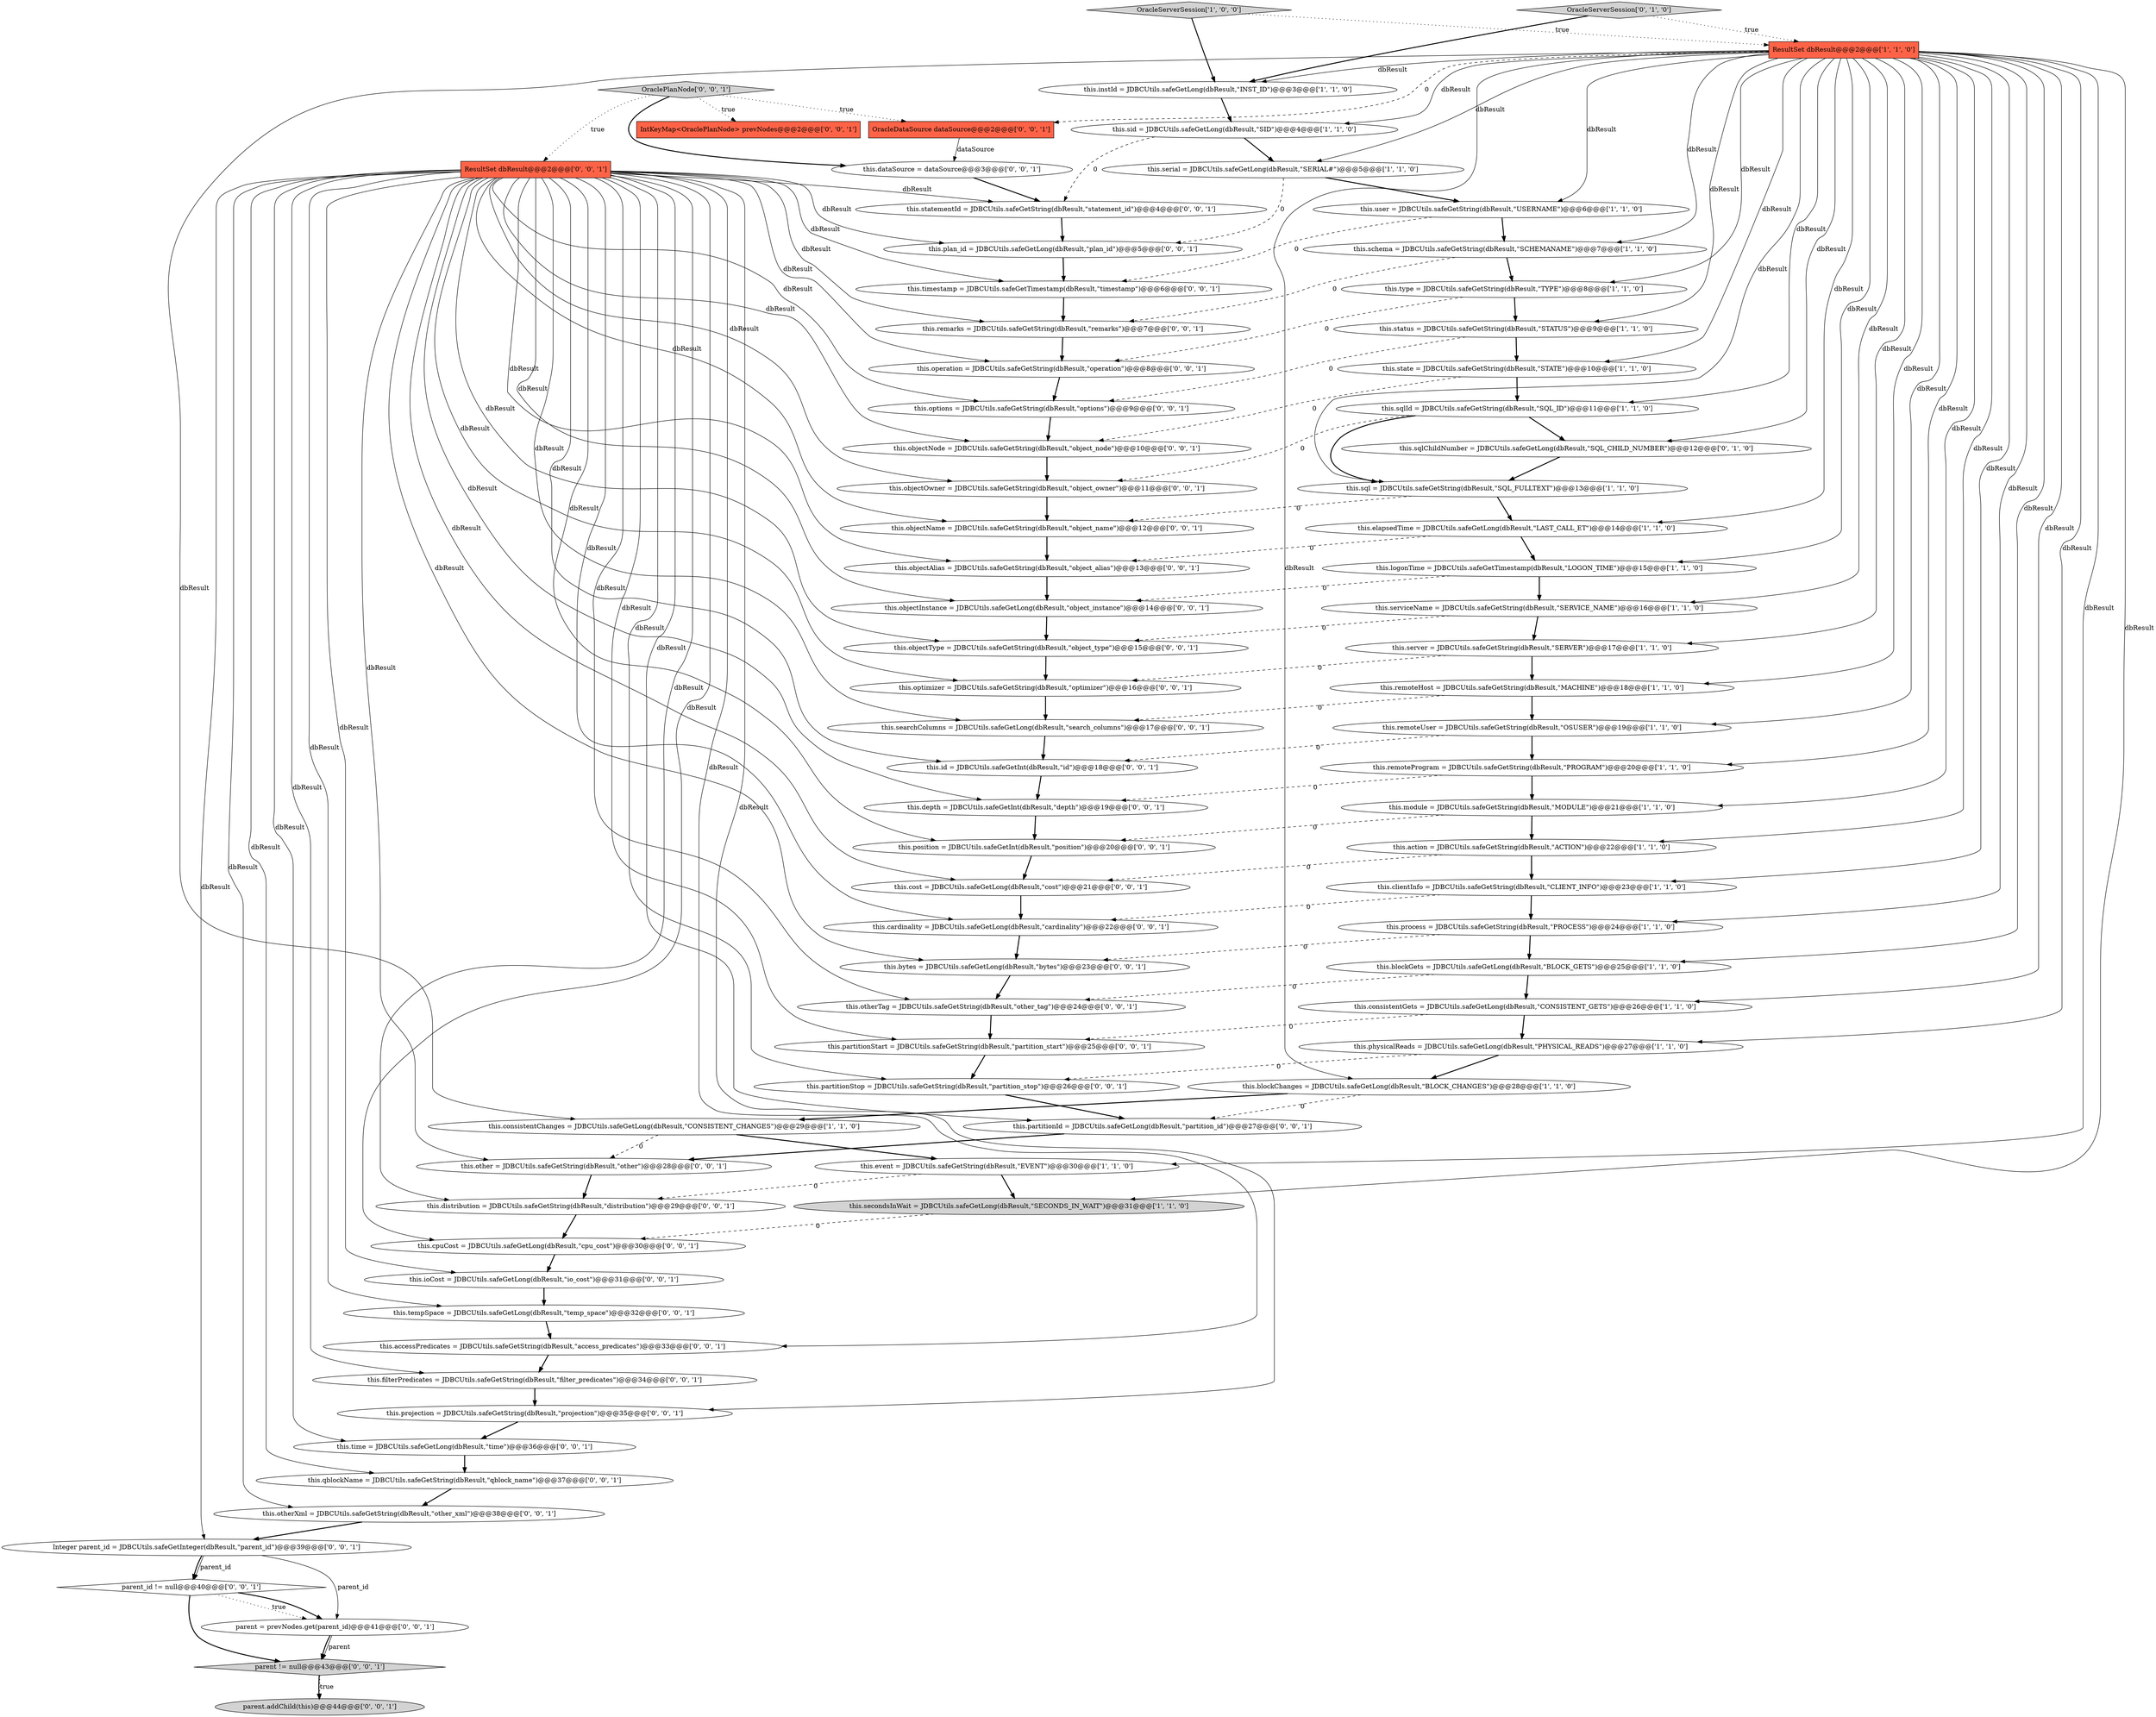digraph {
29 [style = filled, label = "this.server = JDBCUtils.safeGetString(dbResult,\"SERVER\")@@@17@@@['1', '1', '0']", fillcolor = white, shape = ellipse image = "AAA0AAABBB1BBB"];
22 [style = filled, label = "this.remoteUser = JDBCUtils.safeGetString(dbResult,\"OSUSER\")@@@19@@@['1', '1', '0']", fillcolor = white, shape = ellipse image = "AAA0AAABBB1BBB"];
26 [style = filled, label = "ResultSet dbResult@@@2@@@['1', '1', '0']", fillcolor = tomato, shape = box image = "AAA0AAABBB1BBB"];
35 [style = filled, label = "parent.addChild(this)@@@44@@@['0', '0', '1']", fillcolor = lightgray, shape = ellipse image = "AAA0AAABBB3BBB"];
37 [style = filled, label = "parent_id != null@@@40@@@['0', '0', '1']", fillcolor = white, shape = diamond image = "AAA0AAABBB3BBB"];
1 [style = filled, label = "this.serial = JDBCUtils.safeGetLong(dbResult,\"SERIAL#\")@@@5@@@['1', '1', '0']", fillcolor = white, shape = ellipse image = "AAA0AAABBB1BBB"];
62 [style = filled, label = "this.timestamp = JDBCUtils.safeGetTimestamp(dbResult,\"timestamp\")@@@6@@@['0', '0', '1']", fillcolor = white, shape = ellipse image = "AAA0AAABBB3BBB"];
2 [style = filled, label = "this.consistentGets = JDBCUtils.safeGetLong(dbResult,\"CONSISTENT_GETS\")@@@26@@@['1', '1', '0']", fillcolor = white, shape = ellipse image = "AAA0AAABBB1BBB"];
16 [style = filled, label = "this.instId = JDBCUtils.safeGetLong(dbResult,\"INST_ID\")@@@3@@@['1', '1', '0']", fillcolor = white, shape = ellipse image = "AAA0AAABBB1BBB"];
32 [style = filled, label = "this.accessPredicates = JDBCUtils.safeGetString(dbResult,\"access_predicates\")@@@33@@@['0', '0', '1']", fillcolor = white, shape = ellipse image = "AAA0AAABBB3BBB"];
57 [style = filled, label = "this.other = JDBCUtils.safeGetString(dbResult,\"other\")@@@28@@@['0', '0', '1']", fillcolor = white, shape = ellipse image = "AAA0AAABBB3BBB"];
39 [style = filled, label = "this.filterPredicates = JDBCUtils.safeGetString(dbResult,\"filter_predicates\")@@@34@@@['0', '0', '1']", fillcolor = white, shape = ellipse image = "AAA0AAABBB3BBB"];
7 [style = filled, label = "this.elapsedTime = JDBCUtils.safeGetLong(dbResult,\"LAST_CALL_ET\")@@@14@@@['1', '1', '0']", fillcolor = white, shape = ellipse image = "AAA0AAABBB1BBB"];
17 [style = filled, label = "this.serviceName = JDBCUtils.safeGetString(dbResult,\"SERVICE_NAME\")@@@16@@@['1', '1', '0']", fillcolor = white, shape = ellipse image = "AAA0AAABBB1BBB"];
64 [style = filled, label = "this.objectInstance = JDBCUtils.safeGetLong(dbResult,\"object_instance\")@@@14@@@['0', '0', '1']", fillcolor = white, shape = ellipse image = "AAA0AAABBB3BBB"];
55 [style = filled, label = "this.objectOwner = JDBCUtils.safeGetString(dbResult,\"object_owner\")@@@11@@@['0', '0', '1']", fillcolor = white, shape = ellipse image = "AAA0AAABBB3BBB"];
24 [style = filled, label = "this.process = JDBCUtils.safeGetString(dbResult,\"PROCESS\")@@@24@@@['1', '1', '0']", fillcolor = white, shape = ellipse image = "AAA0AAABBB1BBB"];
58 [style = filled, label = "this.cost = JDBCUtils.safeGetLong(dbResult,\"cost\")@@@21@@@['0', '0', '1']", fillcolor = white, shape = ellipse image = "AAA0AAABBB3BBB"];
13 [style = filled, label = "this.consistentChanges = JDBCUtils.safeGetLong(dbResult,\"CONSISTENT_CHANGES\")@@@29@@@['1', '1', '0']", fillcolor = white, shape = ellipse image = "AAA0AAABBB1BBB"];
73 [style = filled, label = "this.statementId = JDBCUtils.safeGetString(dbResult,\"statement_id\")@@@4@@@['0', '0', '1']", fillcolor = white, shape = ellipse image = "AAA0AAABBB3BBB"];
63 [style = filled, label = "Integer parent_id = JDBCUtils.safeGetInteger(dbResult,\"parent_id\")@@@39@@@['0', '0', '1']", fillcolor = white, shape = ellipse image = "AAA0AAABBB3BBB"];
41 [style = filled, label = "this.operation = JDBCUtils.safeGetString(dbResult,\"operation\")@@@8@@@['0', '0', '1']", fillcolor = white, shape = ellipse image = "AAA0AAABBB3BBB"];
18 [style = filled, label = "this.action = JDBCUtils.safeGetString(dbResult,\"ACTION\")@@@22@@@['1', '1', '0']", fillcolor = white, shape = ellipse image = "AAA0AAABBB1BBB"];
36 [style = filled, label = "ResultSet dbResult@@@2@@@['0', '0', '1']", fillcolor = tomato, shape = box image = "AAA0AAABBB3BBB"];
53 [style = filled, label = "this.position = JDBCUtils.safeGetInt(dbResult,\"position\")@@@20@@@['0', '0', '1']", fillcolor = white, shape = ellipse image = "AAA0AAABBB3BBB"];
61 [style = filled, label = "this.time = JDBCUtils.safeGetLong(dbResult,\"time\")@@@36@@@['0', '0', '1']", fillcolor = white, shape = ellipse image = "AAA0AAABBB3BBB"];
25 [style = filled, label = "this.physicalReads = JDBCUtils.safeGetLong(dbResult,\"PHYSICAL_READS\")@@@27@@@['1', '1', '0']", fillcolor = white, shape = ellipse image = "AAA0AAABBB1BBB"];
27 [style = filled, label = "this.logonTime = JDBCUtils.safeGetTimestamp(dbResult,\"LOGON_TIME\")@@@15@@@['1', '1', '0']", fillcolor = white, shape = ellipse image = "AAA0AAABBB1BBB"];
54 [style = filled, label = "this.remarks = JDBCUtils.safeGetString(dbResult,\"remarks\")@@@7@@@['0', '0', '1']", fillcolor = white, shape = ellipse image = "AAA0AAABBB3BBB"];
40 [style = filled, label = "this.distribution = JDBCUtils.safeGetString(dbResult,\"distribution\")@@@29@@@['0', '0', '1']", fillcolor = white, shape = ellipse image = "AAA0AAABBB3BBB"];
9 [style = filled, label = "this.sid = JDBCUtils.safeGetLong(dbResult,\"SID\")@@@4@@@['1', '1', '0']", fillcolor = white, shape = ellipse image = "AAA0AAABBB1BBB"];
14 [style = filled, label = "this.secondsInWait = JDBCUtils.safeGetLong(dbResult,\"SECONDS_IN_WAIT\")@@@31@@@['1', '1', '0']", fillcolor = lightgray, shape = ellipse image = "AAA0AAABBB1BBB"];
28 [style = filled, label = "this.blockGets = JDBCUtils.safeGetLong(dbResult,\"BLOCK_GETS\")@@@25@@@['1', '1', '0']", fillcolor = white, shape = ellipse image = "AAA0AAABBB1BBB"];
20 [style = filled, label = "this.blockChanges = JDBCUtils.safeGetLong(dbResult,\"BLOCK_CHANGES\")@@@28@@@['1', '1', '0']", fillcolor = white, shape = ellipse image = "AAA0AAABBB1BBB"];
59 [style = filled, label = "this.ioCost = JDBCUtils.safeGetLong(dbResult,\"io_cost\")@@@31@@@['0', '0', '1']", fillcolor = white, shape = ellipse image = "AAA0AAABBB3BBB"];
65 [style = filled, label = "this.dataSource = dataSource@@@3@@@['0', '0', '1']", fillcolor = white, shape = ellipse image = "AAA0AAABBB3BBB"];
8 [style = filled, label = "this.remoteProgram = JDBCUtils.safeGetString(dbResult,\"PROGRAM\")@@@20@@@['1', '1', '0']", fillcolor = white, shape = ellipse image = "AAA0AAABBB1BBB"];
42 [style = filled, label = "this.id = JDBCUtils.safeGetInt(dbResult,\"id\")@@@18@@@['0', '0', '1']", fillcolor = white, shape = ellipse image = "AAA0AAABBB3BBB"];
30 [style = filled, label = "this.sqlChildNumber = JDBCUtils.safeGetLong(dbResult,\"SQL_CHILD_NUMBER\")@@@12@@@['0', '1', '0']", fillcolor = white, shape = ellipse image = "AAA1AAABBB2BBB"];
21 [style = filled, label = "this.type = JDBCUtils.safeGetString(dbResult,\"TYPE\")@@@8@@@['1', '1', '0']", fillcolor = white, shape = ellipse image = "AAA0AAABBB1BBB"];
75 [style = filled, label = "this.otherTag = JDBCUtils.safeGetString(dbResult,\"other_tag\")@@@24@@@['0', '0', '1']", fillcolor = white, shape = ellipse image = "AAA0AAABBB3BBB"];
43 [style = filled, label = "parent = prevNodes.get(parent_id)@@@41@@@['0', '0', '1']", fillcolor = white, shape = ellipse image = "AAA0AAABBB3BBB"];
5 [style = filled, label = "this.module = JDBCUtils.safeGetString(dbResult,\"MODULE\")@@@21@@@['1', '1', '0']", fillcolor = white, shape = ellipse image = "AAA0AAABBB1BBB"];
50 [style = filled, label = "this.objectName = JDBCUtils.safeGetString(dbResult,\"object_name\")@@@12@@@['0', '0', '1']", fillcolor = white, shape = ellipse image = "AAA0AAABBB3BBB"];
12 [style = filled, label = "this.state = JDBCUtils.safeGetString(dbResult,\"STATE\")@@@10@@@['1', '1', '0']", fillcolor = white, shape = ellipse image = "AAA0AAABBB1BBB"];
66 [style = filled, label = "OracleDataSource dataSource@@@2@@@['0', '0', '1']", fillcolor = tomato, shape = box image = "AAA0AAABBB3BBB"];
51 [style = filled, label = "this.options = JDBCUtils.safeGetString(dbResult,\"options\")@@@9@@@['0', '0', '1']", fillcolor = white, shape = ellipse image = "AAA0AAABBB3BBB"];
38 [style = filled, label = "this.objectType = JDBCUtils.safeGetString(dbResult,\"object_type\")@@@15@@@['0', '0', '1']", fillcolor = white, shape = ellipse image = "AAA0AAABBB3BBB"];
68 [style = filled, label = "this.partitionId = JDBCUtils.safeGetLong(dbResult,\"partition_id\")@@@27@@@['0', '0', '1']", fillcolor = white, shape = ellipse image = "AAA0AAABBB3BBB"];
11 [style = filled, label = "this.clientInfo = JDBCUtils.safeGetString(dbResult,\"CLIENT_INFO\")@@@23@@@['1', '1', '0']", fillcolor = white, shape = ellipse image = "AAA0AAABBB1BBB"];
33 [style = filled, label = "this.optimizer = JDBCUtils.safeGetString(dbResult,\"optimizer\")@@@16@@@['0', '0', '1']", fillcolor = white, shape = ellipse image = "AAA0AAABBB3BBB"];
48 [style = filled, label = "this.projection = JDBCUtils.safeGetString(dbResult,\"projection\")@@@35@@@['0', '0', '1']", fillcolor = white, shape = ellipse image = "AAA0AAABBB3BBB"];
52 [style = filled, label = "this.depth = JDBCUtils.safeGetInt(dbResult,\"depth\")@@@19@@@['0', '0', '1']", fillcolor = white, shape = ellipse image = "AAA0AAABBB3BBB"];
56 [style = filled, label = "this.otherXml = JDBCUtils.safeGetString(dbResult,\"other_xml\")@@@38@@@['0', '0', '1']", fillcolor = white, shape = ellipse image = "AAA0AAABBB3BBB"];
67 [style = filled, label = "this.bytes = JDBCUtils.safeGetLong(dbResult,\"bytes\")@@@23@@@['0', '0', '1']", fillcolor = white, shape = ellipse image = "AAA0AAABBB3BBB"];
69 [style = filled, label = "this.plan_id = JDBCUtils.safeGetLong(dbResult,\"plan_id\")@@@5@@@['0', '0', '1']", fillcolor = white, shape = ellipse image = "AAA0AAABBB3BBB"];
72 [style = filled, label = "this.cardinality = JDBCUtils.safeGetLong(dbResult,\"cardinality\")@@@22@@@['0', '0', '1']", fillcolor = white, shape = ellipse image = "AAA0AAABBB3BBB"];
6 [style = filled, label = "this.sqlId = JDBCUtils.safeGetString(dbResult,\"SQL_ID\")@@@11@@@['1', '1', '0']", fillcolor = white, shape = ellipse image = "AAA0AAABBB1BBB"];
70 [style = filled, label = "this.cpuCost = JDBCUtils.safeGetLong(dbResult,\"cpu_cost\")@@@30@@@['0', '0', '1']", fillcolor = white, shape = ellipse image = "AAA0AAABBB3BBB"];
76 [style = filled, label = "this.searchColumns = JDBCUtils.safeGetLong(dbResult,\"search_columns\")@@@17@@@['0', '0', '1']", fillcolor = white, shape = ellipse image = "AAA0AAABBB3BBB"];
74 [style = filled, label = "this.objectAlias = JDBCUtils.safeGetString(dbResult,\"object_alias\")@@@13@@@['0', '0', '1']", fillcolor = white, shape = ellipse image = "AAA0AAABBB3BBB"];
47 [style = filled, label = "IntKeyMap<OraclePlanNode> prevNodes@@@2@@@['0', '0', '1']", fillcolor = tomato, shape = box image = "AAA0AAABBB3BBB"];
49 [style = filled, label = "this.tempSpace = JDBCUtils.safeGetLong(dbResult,\"temp_space\")@@@32@@@['0', '0', '1']", fillcolor = white, shape = ellipse image = "AAA0AAABBB3BBB"];
3 [style = filled, label = "this.user = JDBCUtils.safeGetString(dbResult,\"USERNAME\")@@@6@@@['1', '1', '0']", fillcolor = white, shape = ellipse image = "AAA0AAABBB1BBB"];
19 [style = filled, label = "OracleServerSession['1', '0', '0']", fillcolor = lightgray, shape = diamond image = "AAA0AAABBB1BBB"];
71 [style = filled, label = "OraclePlanNode['0', '0', '1']", fillcolor = lightgray, shape = diamond image = "AAA0AAABBB3BBB"];
23 [style = filled, label = "this.event = JDBCUtils.safeGetString(dbResult,\"EVENT\")@@@30@@@['1', '1', '0']", fillcolor = white, shape = ellipse image = "AAA0AAABBB1BBB"];
0 [style = filled, label = "this.status = JDBCUtils.safeGetString(dbResult,\"STATUS\")@@@9@@@['1', '1', '0']", fillcolor = white, shape = ellipse image = "AAA0AAABBB1BBB"];
60 [style = filled, label = "this.partitionStop = JDBCUtils.safeGetString(dbResult,\"partition_stop\")@@@26@@@['0', '0', '1']", fillcolor = white, shape = ellipse image = "AAA0AAABBB3BBB"];
34 [style = filled, label = "parent != null@@@43@@@['0', '0', '1']", fillcolor = lightgray, shape = diamond image = "AAA0AAABBB3BBB"];
10 [style = filled, label = "this.remoteHost = JDBCUtils.safeGetString(dbResult,\"MACHINE\")@@@18@@@['1', '1', '0']", fillcolor = white, shape = ellipse image = "AAA0AAABBB1BBB"];
15 [style = filled, label = "this.sql = JDBCUtils.safeGetString(dbResult,\"SQL_FULLTEXT\")@@@13@@@['1', '1', '0']", fillcolor = white, shape = ellipse image = "AAA0AAABBB1BBB"];
44 [style = filled, label = "this.qblockName = JDBCUtils.safeGetString(dbResult,\"qblock_name\")@@@37@@@['0', '0', '1']", fillcolor = white, shape = ellipse image = "AAA0AAABBB3BBB"];
45 [style = filled, label = "this.objectNode = JDBCUtils.safeGetString(dbResult,\"object_node\")@@@10@@@['0', '0', '1']", fillcolor = white, shape = ellipse image = "AAA0AAABBB3BBB"];
46 [style = filled, label = "this.partitionStart = JDBCUtils.safeGetString(dbResult,\"partition_start\")@@@25@@@['0', '0', '1']", fillcolor = white, shape = ellipse image = "AAA0AAABBB3BBB"];
4 [style = filled, label = "this.schema = JDBCUtils.safeGetString(dbResult,\"SCHEMANAME\")@@@7@@@['1', '1', '0']", fillcolor = white, shape = ellipse image = "AAA0AAABBB1BBB"];
31 [style = filled, label = "OracleServerSession['0', '1', '0']", fillcolor = lightgray, shape = diamond image = "AAA0AAABBB2BBB"];
36->72 [style = solid, label="dbResult"];
26->21 [style = solid, label="dbResult"];
8->52 [style = dashed, label="0"];
11->72 [style = dashed, label="0"];
2->46 [style = dashed, label="0"];
26->30 [style = solid, label="dbResult"];
36->73 [style = solid, label="dbResult"];
74->64 [style = bold, label=""];
44->56 [style = bold, label=""];
49->32 [style = bold, label=""];
26->27 [style = solid, label="dbResult"];
26->17 [style = solid, label="dbResult"];
59->49 [style = bold, label=""];
54->41 [style = bold, label=""];
26->10 [style = solid, label="dbResult"];
41->51 [style = bold, label=""];
58->72 [style = bold, label=""];
36->50 [style = solid, label="dbResult"];
28->75 [style = dashed, label="0"];
36->59 [style = solid, label="dbResult"];
71->36 [style = dotted, label="true"];
5->18 [style = bold, label=""];
26->16 [style = solid, label="dbResult"];
23->40 [style = dashed, label="0"];
7->74 [style = dashed, label="0"];
26->15 [style = solid, label="dbResult"];
15->50 [style = dashed, label="0"];
40->70 [style = bold, label=""];
52->53 [style = bold, label=""];
26->1 [style = solid, label="dbResult"];
4->21 [style = bold, label=""];
26->11 [style = solid, label="dbResult"];
3->62 [style = dashed, label="0"];
65->73 [style = bold, label=""];
36->38 [style = solid, label="dbResult"];
63->43 [style = solid, label="parent_id"];
8->5 [style = bold, label=""];
63->37 [style = solid, label="parent_id"];
26->24 [style = solid, label="dbResult"];
6->15 [style = bold, label=""];
70->59 [style = bold, label=""];
26->66 [style = dashed, label="0"];
15->7 [style = bold, label=""];
36->52 [style = solid, label="dbResult"];
26->4 [style = solid, label="dbResult"];
26->5 [style = solid, label="dbResult"];
36->57 [style = solid, label="dbResult"];
36->61 [style = solid, label="dbResult"];
36->74 [style = solid, label="dbResult"];
37->34 [style = bold, label=""];
50->74 [style = bold, label=""];
42->52 [style = bold, label=""];
43->34 [style = solid, label="parent"];
0->12 [style = bold, label=""];
71->66 [style = dotted, label="true"];
66->65 [style = solid, label="dataSource"];
27->17 [style = bold, label=""];
5->53 [style = dashed, label="0"];
31->26 [style = dotted, label="true"];
55->50 [style = bold, label=""];
0->51 [style = dashed, label="0"];
29->10 [style = bold, label=""];
36->51 [style = solid, label="dbResult"];
36->75 [style = solid, label="dbResult"];
38->33 [style = bold, label=""];
34->35 [style = bold, label=""];
36->40 [style = solid, label="dbResult"];
26->23 [style = solid, label="dbResult"];
69->62 [style = bold, label=""];
36->63 [style = solid, label="dbResult"];
31->16 [style = bold, label=""];
7->27 [style = bold, label=""];
36->42 [style = solid, label="dbResult"];
36->46 [style = solid, label="dbResult"];
61->44 [style = bold, label=""];
63->37 [style = bold, label=""];
26->13 [style = solid, label="dbResult"];
36->70 [style = solid, label="dbResult"];
18->58 [style = dashed, label="0"];
6->55 [style = dashed, label="0"];
14->70 [style = dashed, label="0"];
36->53 [style = solid, label="dbResult"];
36->56 [style = solid, label="dbResult"];
9->73 [style = dashed, label="0"];
26->9 [style = solid, label="dbResult"];
29->33 [style = dashed, label="0"];
51->45 [style = bold, label=""];
36->55 [style = solid, label="dbResult"];
25->60 [style = dashed, label="0"];
36->41 [style = solid, label="dbResult"];
13->23 [style = bold, label=""];
68->57 [style = bold, label=""];
72->67 [style = bold, label=""];
76->42 [style = bold, label=""];
39->48 [style = bold, label=""];
26->0 [style = solid, label="dbResult"];
73->69 [style = bold, label=""];
26->7 [style = solid, label="dbResult"];
11->24 [style = bold, label=""];
36->45 [style = solid, label="dbResult"];
26->25 [style = solid, label="dbResult"];
19->16 [style = bold, label=""];
10->22 [style = bold, label=""];
20->13 [style = bold, label=""];
36->54 [style = solid, label="dbResult"];
36->68 [style = solid, label="dbResult"];
17->38 [style = dashed, label="0"];
26->6 [style = solid, label="dbResult"];
26->18 [style = solid, label="dbResult"];
23->14 [style = bold, label=""];
26->22 [style = solid, label="dbResult"];
36->76 [style = solid, label="dbResult"];
26->2 [style = solid, label="dbResult"];
21->0 [style = bold, label=""];
36->48 [style = solid, label="dbResult"];
37->43 [style = dotted, label="true"];
33->76 [style = bold, label=""];
28->2 [style = bold, label=""];
17->29 [style = bold, label=""];
36->67 [style = solid, label="dbResult"];
3->4 [style = bold, label=""];
18->11 [style = bold, label=""];
12->6 [style = bold, label=""];
6->30 [style = bold, label=""];
19->26 [style = dotted, label="true"];
36->32 [style = solid, label="dbResult"];
57->40 [style = bold, label=""];
22->8 [style = bold, label=""];
26->29 [style = solid, label="dbResult"];
36->62 [style = solid, label="dbResult"];
60->68 [style = bold, label=""];
12->45 [style = dashed, label="0"];
30->15 [style = bold, label=""];
64->38 [style = bold, label=""];
25->20 [style = bold, label=""];
10->76 [style = dashed, label="0"];
36->44 [style = solid, label="dbResult"];
67->75 [style = bold, label=""];
32->39 [style = bold, label=""];
37->43 [style = bold, label=""];
1->69 [style = dashed, label="0"];
20->68 [style = dashed, label="0"];
34->35 [style = dotted, label="true"];
26->8 [style = solid, label="dbResult"];
45->55 [style = bold, label=""];
21->41 [style = dashed, label="0"];
2->25 [style = bold, label=""];
75->46 [style = bold, label=""];
62->54 [style = bold, label=""];
36->64 [style = solid, label="dbResult"];
43->34 [style = bold, label=""];
36->58 [style = solid, label="dbResult"];
1->3 [style = bold, label=""];
48->61 [style = bold, label=""];
4->54 [style = dashed, label="0"];
24->67 [style = dashed, label="0"];
26->3 [style = solid, label="dbResult"];
46->60 [style = bold, label=""];
36->33 [style = solid, label="dbResult"];
22->42 [style = dashed, label="0"];
36->39 [style = solid, label="dbResult"];
36->60 [style = solid, label="dbResult"];
71->47 [style = dotted, label="true"];
26->28 [style = solid, label="dbResult"];
56->63 [style = bold, label=""];
26->20 [style = solid, label="dbResult"];
26->14 [style = solid, label="dbResult"];
26->12 [style = solid, label="dbResult"];
36->69 [style = solid, label="dbResult"];
36->49 [style = solid, label="dbResult"];
24->28 [style = bold, label=""];
9->1 [style = bold, label=""];
71->65 [style = bold, label=""];
13->57 [style = dashed, label="0"];
27->64 [style = dashed, label="0"];
53->58 [style = bold, label=""];
16->9 [style = bold, label=""];
}
